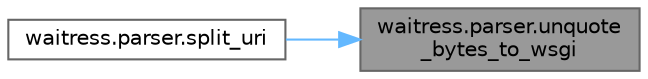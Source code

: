 digraph "waitress.parser.unquote_bytes_to_wsgi"
{
 // LATEX_PDF_SIZE
  bgcolor="transparent";
  edge [fontname=Helvetica,fontsize=10,labelfontname=Helvetica,labelfontsize=10];
  node [fontname=Helvetica,fontsize=10,shape=box,height=0.2,width=0.4];
  rankdir="RL";
  Node1 [id="Node000001",label="waitress.parser.unquote\l_bytes_to_wsgi",height=0.2,width=0.4,color="gray40", fillcolor="grey60", style="filled", fontcolor="black",tooltip=" "];
  Node1 -> Node2 [id="edge1_Node000001_Node000002",dir="back",color="steelblue1",style="solid",tooltip=" "];
  Node2 [id="Node000002",label="waitress.parser.split_uri",height=0.2,width=0.4,color="grey40", fillcolor="white", style="filled",URL="$namespacewaitress_1_1parser.html#a40489c0ff1aebeaf129fe0a02b6fb623",tooltip=" "];
}
